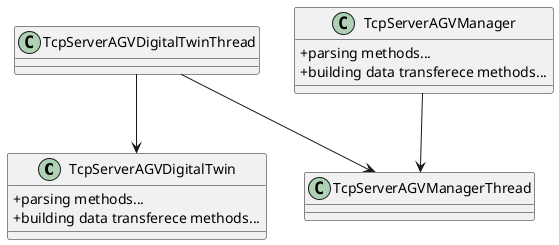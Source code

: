@startuml
skinparam classAttributeIconSize 0

Class "TcpServerAGVDigitalTwin"{
+parsing methods...
+building data transferece methods...
}

Class "TcpServerAGVDigitalTwinThread"{
       
}

Class "TcpServerAGVManager"{
+parsing methods...
+building data transferece methods...
}

Class "TcpServerAGVManagerThread"{

}






"TcpServerAGVDigitalTwinThread"  -->  "TcpServerAGVDigitalTwin"

"TcpServerAGVManager"  -->  "TcpServerAGVManagerThread"

"TcpServerAGVDigitalTwinThread" --> "TcpServerAGVManagerThread"
@enduml
